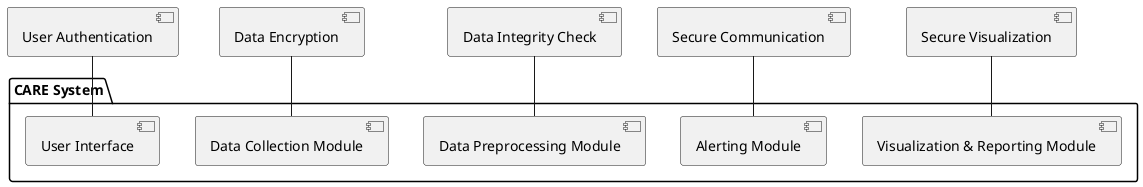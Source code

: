 @startuml Security Design - Package Diagram

package "CARE System" {
    [User Interface] as UI
    [Data Collection Module] as DCM
    [Data Preprocessing Module] as DPM
    [Alerting Module] as AM
    [Visualization & Reporting Module] as VRM
}

[User Authentication] -down- UI
[Data Encryption] -down- DCM
[Data Integrity Check] -down- DPM
[Secure Communication] -down- AM
[Secure Visualization] -down- VRM

@enduml
